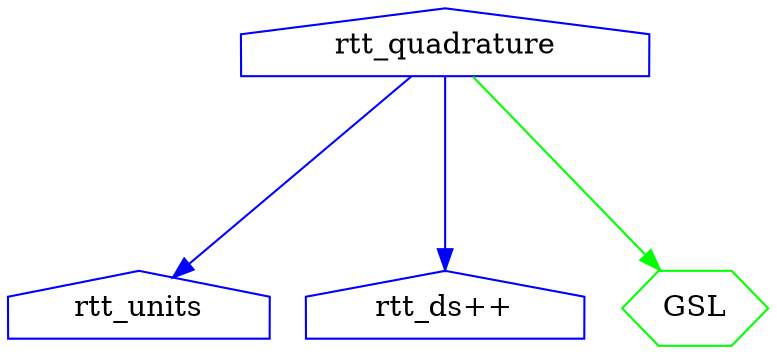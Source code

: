 digraph quadrature_package_level {

    /* graph attributes */
    center=1;
    size="8,14";
    ranksep=1.25;

    /* draco nodes */
    rtt_units [shape=house, color=blue, label="rtt_units"];
    rtt_dsxx [shape=house, color=blue, label="rtt_ds++"];

    /* vendor nodes */
    GSL [shape=hexagon, color=green, label="GSL"];

    /* Package Dependencies */
    rtt_quadrature [shape=house,color=blue,label="rtt_quadrature"];

    /* level dependencies for packages */
    rtt_units -> { };
    rtt_dsxx -> { };
    GSL -> { };
    rtt_quadrature -> { rtt_units rtt_dsxx } [color=blue];
    rtt_quadrature -> { GSL } [color=green];

    {rank=same;  rtt_units rtt_dsxx GSL };
    {rank=same;  rtt_quadrature };

}
